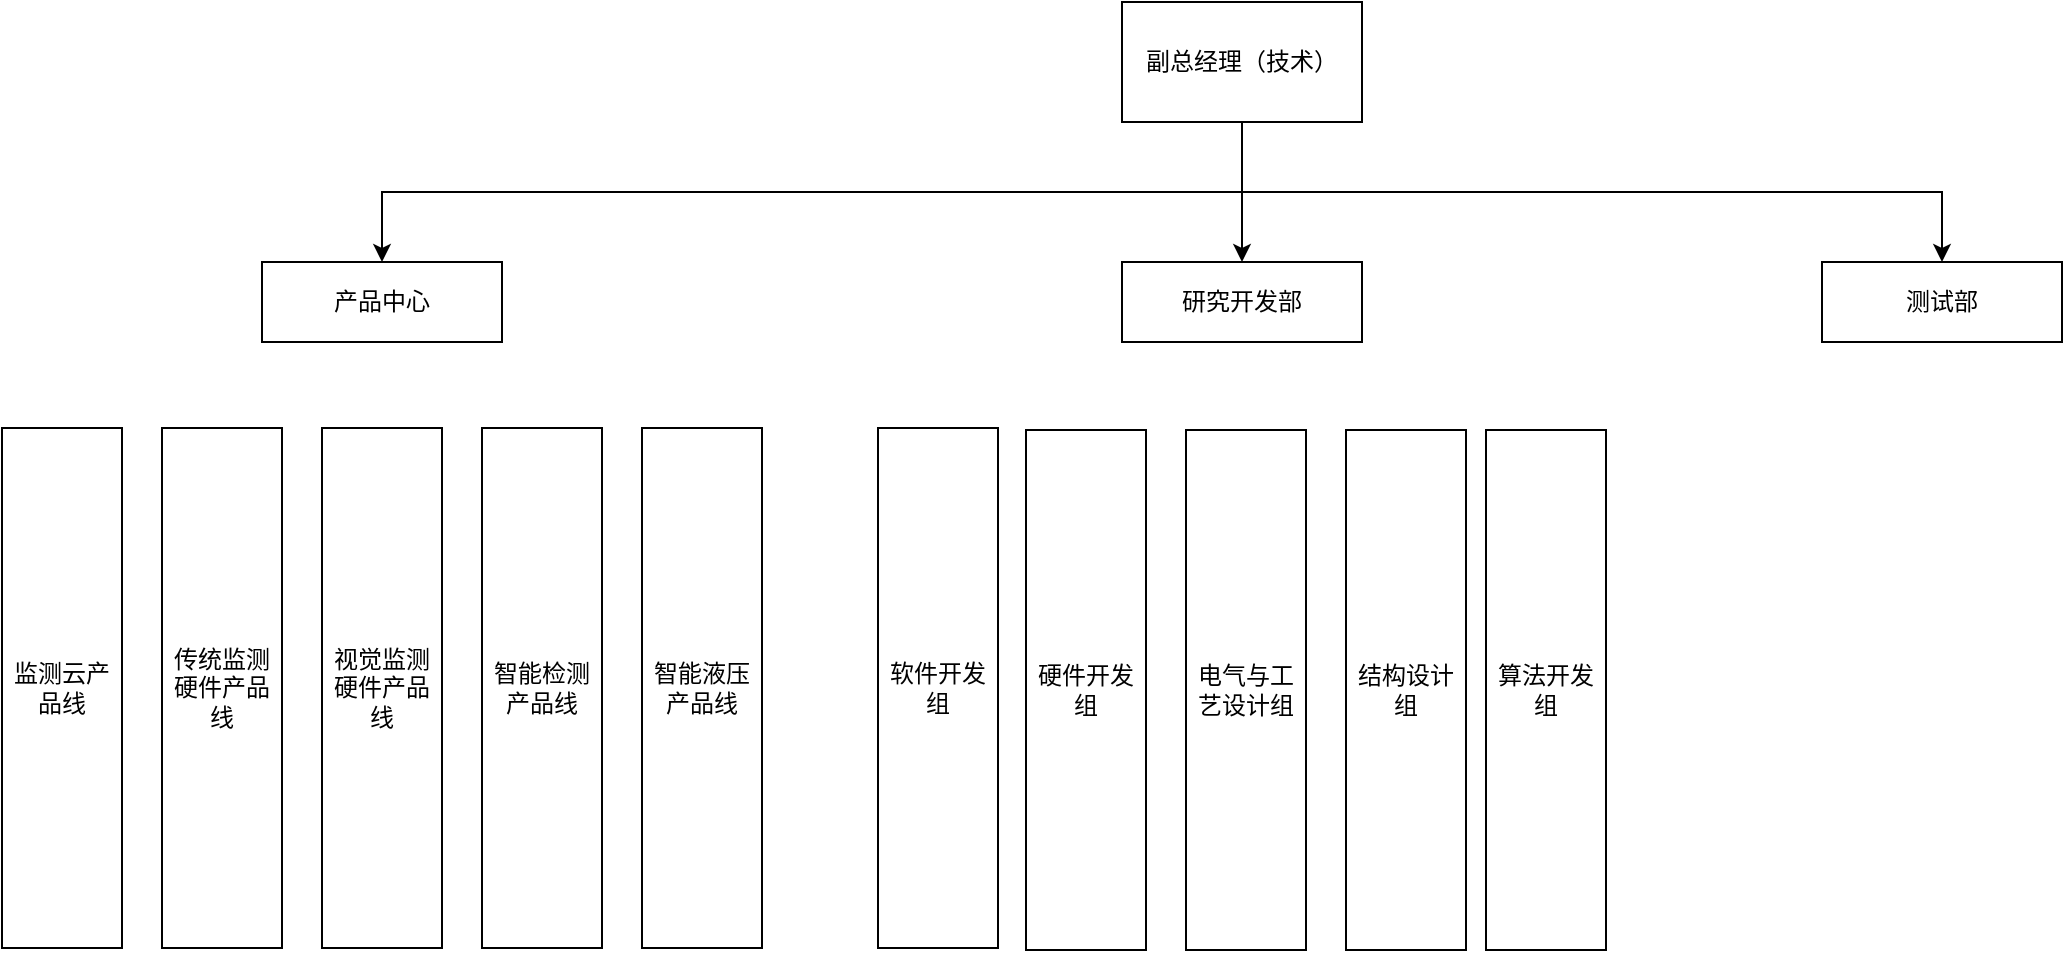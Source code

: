 <mxfile version="26.0.7">
  <diagram id="prtHgNgQTEPvFCAcTncT" name="Page-1">
    <mxGraphModel dx="2847" dy="888" grid="1" gridSize="10" guides="1" tooltips="1" connect="1" arrows="1" fold="1" page="1" pageScale="1" pageWidth="1169" pageHeight="827" math="0" shadow="0">
      <root>
        <mxCell id="0" />
        <mxCell id="1" parent="0" />
        <mxCell id="0KbTK09zkIhOg32RmNXg-6" style="edgeStyle=orthogonalEdgeStyle;rounded=0;orthogonalLoop=1;jettySize=auto;html=1;exitX=0.5;exitY=1;exitDx=0;exitDy=0;" edge="1" parent="1" source="0KbTK09zkIhOg32RmNXg-7" target="0KbTK09zkIhOg32RmNXg-8">
          <mxGeometry relative="1" as="geometry" />
        </mxCell>
        <mxCell id="0KbTK09zkIhOg32RmNXg-12" style="edgeStyle=orthogonalEdgeStyle;rounded=0;orthogonalLoop=1;jettySize=auto;html=1;exitX=0.5;exitY=1;exitDx=0;exitDy=0;entryX=0.5;entryY=0;entryDx=0;entryDy=0;" edge="1" parent="1" source="0KbTK09zkIhOg32RmNXg-7" target="0KbTK09zkIhOg32RmNXg-11">
          <mxGeometry relative="1" as="geometry" />
        </mxCell>
        <mxCell id="0KbTK09zkIhOg32RmNXg-7" value="副总经理（技术）" style="rounded=0;whiteSpace=wrap;html=1;" vertex="1" parent="1">
          <mxGeometry x="-530" y="70" width="120" height="60" as="geometry" />
        </mxCell>
        <mxCell id="0KbTK09zkIhOg32RmNXg-8" value="产品中心" style="rounded=0;whiteSpace=wrap;html=1;" vertex="1" parent="1">
          <mxGeometry x="-960" y="200" width="120" height="40" as="geometry" />
        </mxCell>
        <mxCell id="0KbTK09zkIhOg32RmNXg-9" value="研究开发部" style="rounded=0;whiteSpace=wrap;html=1;" vertex="1" parent="1">
          <mxGeometry x="-530" y="200" width="120" height="40" as="geometry" />
        </mxCell>
        <mxCell id="0KbTK09zkIhOg32RmNXg-10" style="edgeStyle=orthogonalEdgeStyle;rounded=0;orthogonalLoop=1;jettySize=auto;html=1;exitX=0.5;exitY=1;exitDx=0;exitDy=0;" edge="1" parent="1" source="0KbTK09zkIhOg32RmNXg-7" target="0KbTK09zkIhOg32RmNXg-9">
          <mxGeometry relative="1" as="geometry">
            <mxPoint x="-470" y="130" as="sourcePoint" />
            <mxPoint x="-796" y="220" as="targetPoint" />
          </mxGeometry>
        </mxCell>
        <mxCell id="0KbTK09zkIhOg32RmNXg-11" value="测试部" style="rounded=0;whiteSpace=wrap;html=1;" vertex="1" parent="1">
          <mxGeometry x="-180" y="200" width="120" height="40" as="geometry" />
        </mxCell>
        <mxCell id="0KbTK09zkIhOg32RmNXg-14" value="监测云产品线" style="rounded=0;whiteSpace=wrap;html=1;" vertex="1" parent="1">
          <mxGeometry x="-1090" y="283" width="60" height="260" as="geometry" />
        </mxCell>
        <mxCell id="0KbTK09zkIhOg32RmNXg-15" value="传统监测硬件产品线" style="rounded=0;whiteSpace=wrap;html=1;" vertex="1" parent="1">
          <mxGeometry x="-1010" y="283" width="60" height="260" as="geometry" />
        </mxCell>
        <mxCell id="0KbTK09zkIhOg32RmNXg-16" value="视觉监测硬件产品线" style="rounded=0;whiteSpace=wrap;html=1;" vertex="1" parent="1">
          <mxGeometry x="-930" y="283" width="60" height="260" as="geometry" />
        </mxCell>
        <mxCell id="0KbTK09zkIhOg32RmNXg-17" value="智能检测产品线" style="rounded=0;whiteSpace=wrap;html=1;" vertex="1" parent="1">
          <mxGeometry x="-850" y="283" width="60" height="260" as="geometry" />
        </mxCell>
        <mxCell id="0KbTK09zkIhOg32RmNXg-18" value="智能液压产品线" style="rounded=0;whiteSpace=wrap;html=1;" vertex="1" parent="1">
          <mxGeometry x="-770" y="283" width="60" height="260" as="geometry" />
        </mxCell>
        <mxCell id="0KbTK09zkIhOg32RmNXg-19" value="软件开发组" style="rounded=0;whiteSpace=wrap;html=1;" vertex="1" parent="1">
          <mxGeometry x="-652" y="283" width="60" height="260" as="geometry" />
        </mxCell>
        <mxCell id="0KbTK09zkIhOg32RmNXg-20" value="硬件开发组" style="rounded=0;whiteSpace=wrap;html=1;" vertex="1" parent="1">
          <mxGeometry x="-578" y="284" width="60" height="260" as="geometry" />
        </mxCell>
        <mxCell id="0KbTK09zkIhOg32RmNXg-21" value="电气与工艺设计组" style="rounded=0;whiteSpace=wrap;html=1;" vertex="1" parent="1">
          <mxGeometry x="-498" y="284" width="60" height="260" as="geometry" />
        </mxCell>
        <mxCell id="0KbTK09zkIhOg32RmNXg-22" value="结构设计组" style="rounded=0;whiteSpace=wrap;html=1;" vertex="1" parent="1">
          <mxGeometry x="-418" y="284" width="60" height="260" as="geometry" />
        </mxCell>
        <mxCell id="0KbTK09zkIhOg32RmNXg-23" value="算法开发组" style="rounded=0;whiteSpace=wrap;html=1;" vertex="1" parent="1">
          <mxGeometry x="-348" y="284" width="60" height="260" as="geometry" />
        </mxCell>
      </root>
    </mxGraphModel>
  </diagram>
</mxfile>

